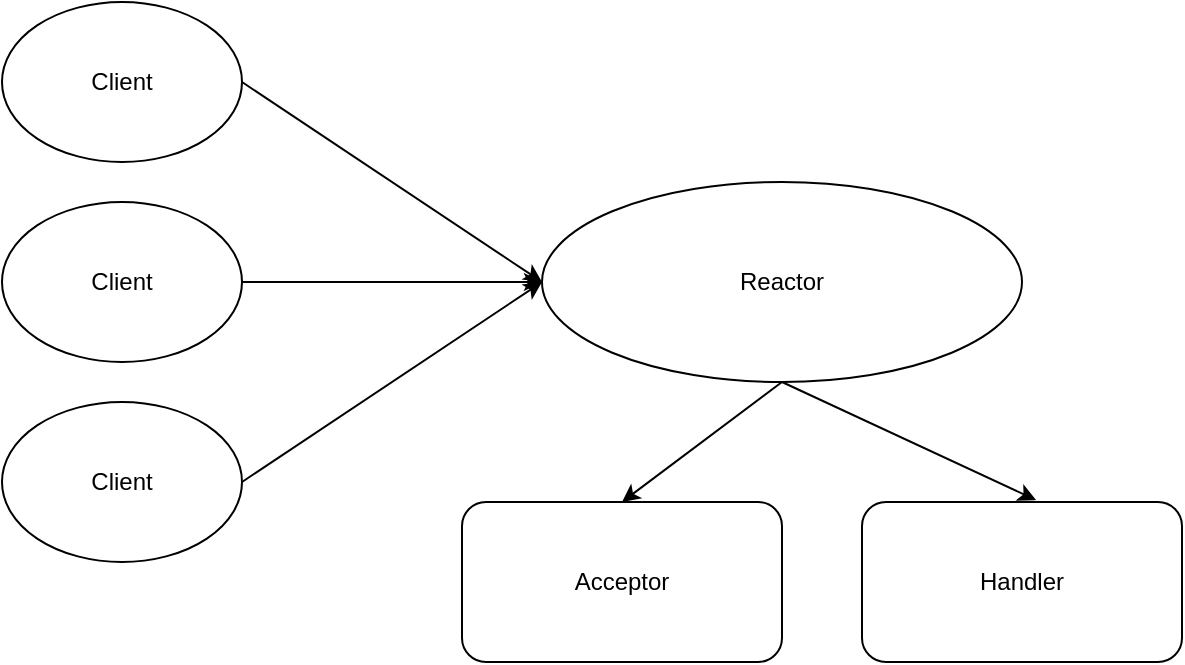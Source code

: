 <mxfile>
    <diagram id="OBUu_6Bk_nkh3EnTK2TH" name="第 1 页">
        <mxGraphModel dx="902" dy="544" grid="1" gridSize="10" guides="1" tooltips="1" connect="1" arrows="1" fold="1" page="1" pageScale="1" pageWidth="827" pageHeight="1169" math="0" shadow="0">
            <root>
                <mxCell id="0"/>
                <mxCell id="1" parent="0"/>
                <mxCell id="10" style="edgeStyle=none;html=1;exitX=1;exitY=0.5;exitDx=0;exitDy=0;entryX=0;entryY=0.5;entryDx=0;entryDy=0;" edge="1" parent="1" source="2" target="5">
                    <mxGeometry relative="1" as="geometry"/>
                </mxCell>
                <mxCell id="2" value="Client" style="ellipse;whiteSpace=wrap;html=1;" vertex="1" parent="1">
                    <mxGeometry x="170" y="70" width="120" height="80" as="geometry"/>
                </mxCell>
                <mxCell id="11" style="edgeStyle=none;html=1;exitX=1;exitY=0.5;exitDx=0;exitDy=0;" edge="1" parent="1" source="3" target="5">
                    <mxGeometry relative="1" as="geometry"/>
                </mxCell>
                <mxCell id="3" value="Client" style="ellipse;whiteSpace=wrap;html=1;" vertex="1" parent="1">
                    <mxGeometry x="170" y="170" width="120" height="80" as="geometry"/>
                </mxCell>
                <mxCell id="12" style="edgeStyle=none;html=1;exitX=1;exitY=0.5;exitDx=0;exitDy=0;entryX=0;entryY=0.5;entryDx=0;entryDy=0;" edge="1" parent="1" source="4" target="5">
                    <mxGeometry relative="1" as="geometry"/>
                </mxCell>
                <mxCell id="4" value="Client" style="ellipse;whiteSpace=wrap;html=1;" vertex="1" parent="1">
                    <mxGeometry x="170" y="270" width="120" height="80" as="geometry"/>
                </mxCell>
                <mxCell id="8" style="edgeStyle=none;html=1;exitX=0.5;exitY=1;exitDx=0;exitDy=0;entryX=0.5;entryY=0;entryDx=0;entryDy=0;" edge="1" parent="1" source="5" target="6">
                    <mxGeometry relative="1" as="geometry"/>
                </mxCell>
                <mxCell id="9" style="edgeStyle=none;html=1;exitX=0.5;exitY=1;exitDx=0;exitDy=0;entryX=0.544;entryY=-0.012;entryDx=0;entryDy=0;entryPerimeter=0;" edge="1" parent="1" source="5" target="7">
                    <mxGeometry relative="1" as="geometry"/>
                </mxCell>
                <mxCell id="5" value="Reactor" style="ellipse;whiteSpace=wrap;html=1;" vertex="1" parent="1">
                    <mxGeometry x="440" y="160" width="240" height="100" as="geometry"/>
                </mxCell>
                <mxCell id="6" value="Acceptor" style="rounded=1;whiteSpace=wrap;html=1;" vertex="1" parent="1">
                    <mxGeometry x="400" y="320" width="160" height="80" as="geometry"/>
                </mxCell>
                <mxCell id="7" value="Handler" style="rounded=1;whiteSpace=wrap;html=1;" vertex="1" parent="1">
                    <mxGeometry x="600" y="320" width="160" height="80" as="geometry"/>
                </mxCell>
            </root>
        </mxGraphModel>
    </diagram>
</mxfile>